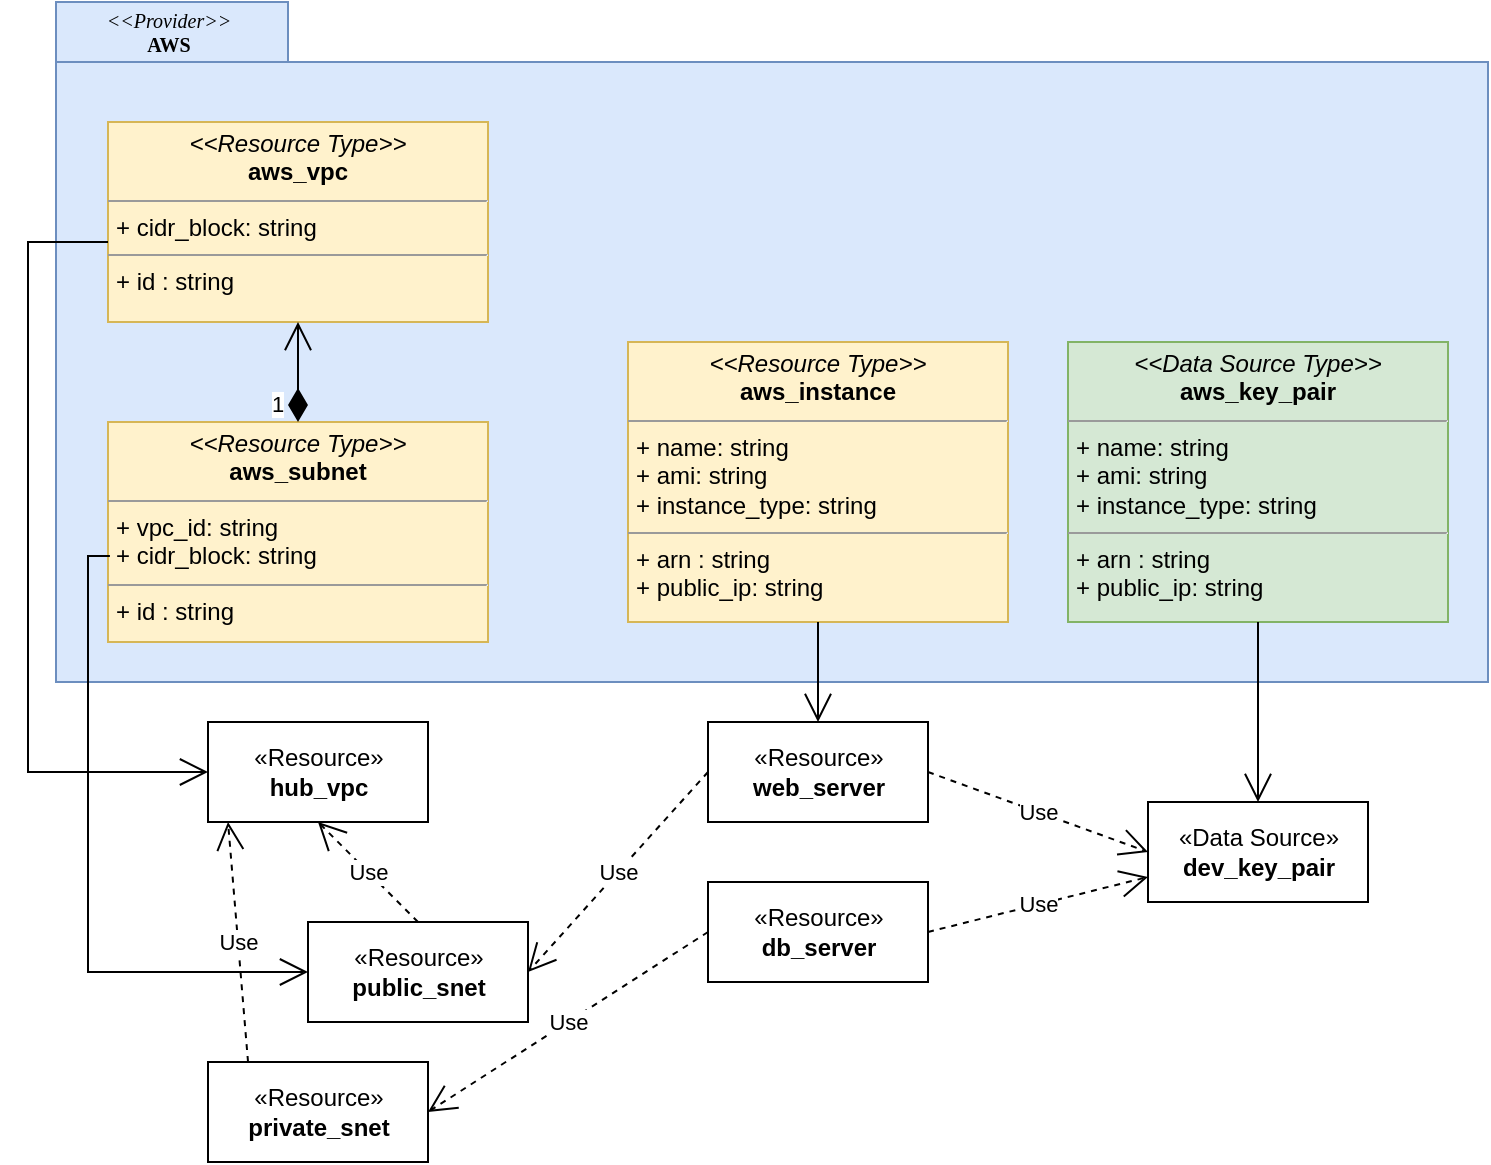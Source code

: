 <mxfile version="18.0.6" type="github" pages="5">
  <diagram name="HCL Entities" id="b5b7bab2-c9e2-2cf4-8b2a-24fd1a2a6d21">
    <mxGraphModel dx="1038" dy="570" grid="1" gridSize="10" guides="1" tooltips="1" connect="1" arrows="1" fold="1" page="1" pageScale="1" pageWidth="827" pageHeight="1169" background="none" math="0" shadow="0">
      <root>
        <mxCell id="0" />
        <mxCell id="1" parent="0" />
        <mxCell id="6e0c8c40b5770093-72" value="" style="shape=folder;fontStyle=1;spacingTop=10;tabWidth=116;tabHeight=30;tabPosition=left;html=1;rounded=0;shadow=0;comic=0;labelBackgroundColor=#eba50f;strokeWidth=1;fillColor=#dae8fc;fontFamily=Verdana;fontSize=10;align=center;strokeColor=#6c8ebf;" parent="1" vertex="1">
          <mxGeometry x="414" width="716" height="340" as="geometry" />
        </mxCell>
        <mxCell id="6e0c8c40b5770093-73" value="&lt;i&gt;&amp;lt;&amp;lt;Provider&amp;gt;&amp;gt;&lt;/i&gt;&lt;br&gt;&lt;b&gt;AWS&lt;/b&gt;" style="text;html=1;align=center;verticalAlign=top;spacingTop=-4;fontSize=10;fontFamily=Verdana" parent="1" vertex="1">
          <mxGeometry x="420" y="1" width="100" height="20" as="geometry" />
        </mxCell>
        <mxCell id="8DxuIP61aGuZQ9pdNn55-4" value="&lt;p style=&quot;margin:0px;margin-top:4px;text-align:center;&quot;&gt;&lt;i&gt;&amp;lt;&amp;lt;Resource Type&amp;gt;&amp;gt;&lt;/i&gt;&lt;br&gt;&lt;b&gt;aws_instance&lt;/b&gt;&lt;/p&gt;&lt;hr size=&quot;1&quot;&gt;&lt;p style=&quot;margin:0px;margin-left:4px;&quot;&gt;+ name: string&lt;br&gt;+ ami: string&lt;/p&gt;&lt;p style=&quot;margin:0px;margin-left:4px;&quot;&gt;+ instance_type: string&amp;nbsp;&lt;/p&gt;&lt;hr size=&quot;1&quot;&gt;&lt;p style=&quot;margin:0px;margin-left:4px;&quot;&gt;+ arn : string&lt;br&gt;+ public_ip: string&lt;/p&gt;" style="verticalAlign=top;align=left;overflow=fill;fontSize=12;fontFamily=Helvetica;html=1;fillColor=#fff2cc;strokeColor=#d6b656;" parent="1" vertex="1">
          <mxGeometry x="700" y="170" width="190" height="140" as="geometry" />
        </mxCell>
        <mxCell id="8DxuIP61aGuZQ9pdNn55-5" value="&lt;p style=&quot;margin:0px;margin-top:4px;text-align:center;&quot;&gt;&lt;i&gt;&amp;lt;&amp;lt;Resource Type&amp;gt;&amp;gt;&lt;/i&gt;&lt;br&gt;&lt;b&gt;aws_vpc&lt;/b&gt;&lt;/p&gt;&lt;hr size=&quot;1&quot;&gt;&lt;p style=&quot;margin:0px;margin-left:4px;&quot;&gt;+ cidr_block: string&lt;br&gt;&lt;/p&gt;&lt;hr size=&quot;1&quot;&gt;&lt;p style=&quot;margin:0px;margin-left:4px;&quot;&gt;+ id : string&lt;br&gt;&lt;/p&gt;" style="verticalAlign=top;align=left;overflow=fill;fontSize=12;fontFamily=Helvetica;html=1;fillColor=#fff2cc;strokeColor=#d6b656;" parent="1" vertex="1">
          <mxGeometry x="440" y="60" width="190" height="100" as="geometry" />
        </mxCell>
        <mxCell id="8DxuIP61aGuZQ9pdNn55-8" value="«Resource»&lt;br&gt;&lt;b&gt;web_server&lt;/b&gt;" style="html=1;" parent="1" vertex="1">
          <mxGeometry x="740" y="360" width="110" height="50" as="geometry" />
        </mxCell>
        <mxCell id="8DxuIP61aGuZQ9pdNn55-9" value="" style="endArrow=open;endFill=1;endSize=12;html=1;rounded=0;entryX=0.5;entryY=0;entryDx=0;entryDy=0;exitX=0.5;exitY=1;exitDx=0;exitDy=0;" parent="1" source="8DxuIP61aGuZQ9pdNn55-4" target="8DxuIP61aGuZQ9pdNn55-8" edge="1">
          <mxGeometry width="160" relative="1" as="geometry">
            <mxPoint x="540" y="500" as="sourcePoint" />
            <mxPoint x="700" y="500" as="targetPoint" />
          </mxGeometry>
        </mxCell>
        <mxCell id="8DxuIP61aGuZQ9pdNn55-10" value="&lt;p style=&quot;margin:0px;margin-top:4px;text-align:center;&quot;&gt;&lt;i&gt;&amp;lt;&amp;lt;Resource Type&amp;gt;&amp;gt;&lt;/i&gt;&lt;br&gt;&lt;b&gt;aws_subnet&lt;/b&gt;&lt;/p&gt;&lt;hr size=&quot;1&quot;&gt;&lt;p style=&quot;margin:0px;margin-left:4px;&quot;&gt;+ vpc_id: string&lt;br&gt;&lt;/p&gt;&lt;p style=&quot;margin:0px;margin-left:4px;&quot;&gt;+ cidr_block: string&lt;/p&gt;&lt;hr size=&quot;1&quot;&gt;&lt;p style=&quot;margin:0px;margin-left:4px;&quot;&gt;+ id : string&lt;br&gt;&lt;/p&gt;" style="verticalAlign=top;align=left;overflow=fill;fontSize=12;fontFamily=Helvetica;html=1;fillColor=#fff2cc;strokeColor=#d6b656;" parent="1" vertex="1">
          <mxGeometry x="440" y="210" width="190" height="110" as="geometry" />
        </mxCell>
        <mxCell id="8DxuIP61aGuZQ9pdNn55-12" value="«Resource»&lt;br&gt;&lt;b&gt;hub_vpc&lt;/b&gt;" style="html=1;" parent="1" vertex="1">
          <mxGeometry x="490" y="360" width="110" height="50" as="geometry" />
        </mxCell>
        <mxCell id="8DxuIP61aGuZQ9pdNn55-16" value="1" style="endArrow=open;html=1;endSize=12;startArrow=diamondThin;startSize=14;startFill=1;edgeStyle=orthogonalEdgeStyle;align=left;verticalAlign=bottom;rounded=0;" parent="1" source="8DxuIP61aGuZQ9pdNn55-10" target="8DxuIP61aGuZQ9pdNn55-5" edge="1">
          <mxGeometry x="-1" y="15" relative="1" as="geometry">
            <mxPoint x="350" y="200" as="sourcePoint" />
            <mxPoint x="510" y="200" as="targetPoint" />
            <mxPoint as="offset" />
          </mxGeometry>
        </mxCell>
        <mxCell id="8DxuIP61aGuZQ9pdNn55-17" value="«Resource»&lt;br&gt;&lt;b&gt;public_snet&lt;/b&gt;" style="html=1;" parent="1" vertex="1">
          <mxGeometry x="540" y="460" width="110" height="50" as="geometry" />
        </mxCell>
        <mxCell id="8DxuIP61aGuZQ9pdNn55-19" value="Use" style="endArrow=open;endSize=12;dashed=1;html=1;rounded=0;exitX=0.5;exitY=0;exitDx=0;exitDy=0;entryX=0.5;entryY=1;entryDx=0;entryDy=0;" parent="1" source="8DxuIP61aGuZQ9pdNn55-17" target="8DxuIP61aGuZQ9pdNn55-12" edge="1">
          <mxGeometry width="160" relative="1" as="geometry">
            <mxPoint x="540" y="460" as="sourcePoint" />
            <mxPoint x="700" y="460" as="targetPoint" />
          </mxGeometry>
        </mxCell>
        <mxCell id="8DxuIP61aGuZQ9pdNn55-20" value="" style="endArrow=open;endFill=1;endSize=12;html=1;rounded=0;entryX=0;entryY=0.5;entryDx=0;entryDy=0;exitX=0;exitY=0.6;exitDx=0;exitDy=0;exitPerimeter=0;edgeStyle=orthogonalEdgeStyle;" parent="1" source="8DxuIP61aGuZQ9pdNn55-5" target="8DxuIP61aGuZQ9pdNn55-12" edge="1">
          <mxGeometry width="160" relative="1" as="geometry">
            <mxPoint x="350" y="130" as="sourcePoint" />
            <mxPoint x="330" y="385" as="targetPoint" />
            <Array as="points">
              <mxPoint x="400" y="120" />
              <mxPoint x="400" y="385" />
            </Array>
          </mxGeometry>
        </mxCell>
        <mxCell id="8DxuIP61aGuZQ9pdNn55-21" value="" style="endArrow=open;endFill=1;endSize=12;html=1;rounded=0;entryX=0;entryY=0.5;entryDx=0;entryDy=0;exitX=0.005;exitY=0.609;exitDx=0;exitDy=0;exitPerimeter=0;edgeStyle=orthogonalEdgeStyle;" parent="1" source="8DxuIP61aGuZQ9pdNn55-10" target="8DxuIP61aGuZQ9pdNn55-17" edge="1">
          <mxGeometry width="160" relative="1" as="geometry">
            <mxPoint x="430" y="280" as="sourcePoint" />
            <mxPoint x="480" y="545" as="targetPoint" />
            <Array as="points">
              <mxPoint x="430" y="277" />
              <mxPoint x="430" y="485" />
            </Array>
          </mxGeometry>
        </mxCell>
        <mxCell id="8DxuIP61aGuZQ9pdNn55-22" value="Use" style="endArrow=open;endSize=12;dashed=1;html=1;rounded=0;exitX=0;exitY=0.5;exitDx=0;exitDy=0;entryX=1;entryY=0.5;entryDx=0;entryDy=0;" parent="1" source="8DxuIP61aGuZQ9pdNn55-8" target="8DxuIP61aGuZQ9pdNn55-17" edge="1">
          <mxGeometry width="160" relative="1" as="geometry">
            <mxPoint x="555" y="480" as="sourcePoint" />
            <mxPoint x="555" y="420" as="targetPoint" />
          </mxGeometry>
        </mxCell>
        <mxCell id="8DxuIP61aGuZQ9pdNn55-23" value="&lt;p style=&quot;margin:0px;margin-top:4px;text-align:center;&quot;&gt;&lt;i&gt;&amp;lt;&amp;lt;Data Source Type&amp;gt;&amp;gt;&lt;/i&gt;&lt;br&gt;&lt;b&gt;aws_key_pair&lt;/b&gt;&lt;/p&gt;&lt;hr size=&quot;1&quot;&gt;&lt;p style=&quot;margin:0px;margin-left:4px;&quot;&gt;+ name: string&lt;br&gt;+ ami: string&lt;/p&gt;&lt;p style=&quot;margin:0px;margin-left:4px;&quot;&gt;+ instance_type: string&amp;nbsp;&lt;/p&gt;&lt;hr size=&quot;1&quot;&gt;&lt;p style=&quot;margin:0px;margin-left:4px;&quot;&gt;+ arn : string&lt;br&gt;+ public_ip: string&lt;/p&gt;" style="verticalAlign=top;align=left;overflow=fill;fontSize=12;fontFamily=Helvetica;html=1;fillColor=#d5e8d4;strokeColor=#82b366;" parent="1" vertex="1">
          <mxGeometry x="920" y="170" width="190" height="140" as="geometry" />
        </mxCell>
        <mxCell id="8DxuIP61aGuZQ9pdNn55-25" value="«Resource»&lt;br&gt;&lt;b&gt;db_server&lt;/b&gt;" style="html=1;" parent="1" vertex="1">
          <mxGeometry x="740" y="440" width="110" height="50" as="geometry" />
        </mxCell>
        <mxCell id="8DxuIP61aGuZQ9pdNn55-26" value="«Resource»&lt;br&gt;&lt;b&gt;private_snet&lt;/b&gt;" style="html=1;" parent="1" vertex="1">
          <mxGeometry x="490" y="530" width="110" height="50" as="geometry" />
        </mxCell>
        <mxCell id="8DxuIP61aGuZQ9pdNn55-27" value="Use" style="endArrow=open;endSize=12;dashed=1;html=1;rounded=0;exitX=0;exitY=0.5;exitDx=0;exitDy=0;entryX=1;entryY=0.5;entryDx=0;entryDy=0;" parent="1" source="8DxuIP61aGuZQ9pdNn55-25" target="8DxuIP61aGuZQ9pdNn55-26" edge="1">
          <mxGeometry width="160" relative="1" as="geometry">
            <mxPoint x="750" y="395" as="sourcePoint" />
            <mxPoint x="610" y="491" as="targetPoint" />
          </mxGeometry>
        </mxCell>
        <mxCell id="8DxuIP61aGuZQ9pdNn55-28" value="«Data Source»&lt;br&gt;&lt;b&gt;dev_key_pair&lt;/b&gt;" style="html=1;" parent="1" vertex="1">
          <mxGeometry x="960" y="400" width="110" height="50" as="geometry" />
        </mxCell>
        <mxCell id="8DxuIP61aGuZQ9pdNn55-29" value="Use" style="endArrow=open;endSize=12;dashed=1;html=1;rounded=0;exitX=1;exitY=0.5;exitDx=0;exitDy=0;entryX=0;entryY=0.5;entryDx=0;entryDy=0;" parent="1" source="8DxuIP61aGuZQ9pdNn55-8" target="8DxuIP61aGuZQ9pdNn55-28" edge="1">
          <mxGeometry width="160" relative="1" as="geometry">
            <mxPoint x="750" y="395" as="sourcePoint" />
            <mxPoint x="610" y="491" as="targetPoint" />
          </mxGeometry>
        </mxCell>
        <mxCell id="8DxuIP61aGuZQ9pdNn55-30" value="Use" style="endArrow=open;endSize=12;dashed=1;html=1;rounded=0;exitX=1;exitY=0.5;exitDx=0;exitDy=0;entryX=0;entryY=0.75;entryDx=0;entryDy=0;" parent="1" source="8DxuIP61aGuZQ9pdNn55-25" target="8DxuIP61aGuZQ9pdNn55-28" edge="1">
          <mxGeometry width="160" relative="1" as="geometry">
            <mxPoint x="860" y="395" as="sourcePoint" />
            <mxPoint x="920" y="415" as="targetPoint" />
          </mxGeometry>
        </mxCell>
        <mxCell id="8DxuIP61aGuZQ9pdNn55-31" value="" style="endArrow=open;endFill=1;endSize=12;html=1;rounded=0;edgeStyle=orthogonalEdgeStyle;" parent="1" source="8DxuIP61aGuZQ9pdNn55-23" target="8DxuIP61aGuZQ9pdNn55-28" edge="1">
          <mxGeometry width="160" relative="1" as="geometry">
            <mxPoint x="805" y="320" as="sourcePoint" />
            <mxPoint x="805" y="370" as="targetPoint" />
          </mxGeometry>
        </mxCell>
        <mxCell id="z6bpftx_SuWEPvCPnCzu-2" value="Use" style="endArrow=open;endSize=12;dashed=1;html=1;rounded=0;exitX=0.182;exitY=0;exitDx=0;exitDy=0;entryX=0.091;entryY=1;entryDx=0;entryDy=0;exitPerimeter=0;entryPerimeter=0;" parent="1" source="8DxuIP61aGuZQ9pdNn55-26" target="8DxuIP61aGuZQ9pdNn55-12" edge="1">
          <mxGeometry width="160" relative="1" as="geometry">
            <mxPoint x="585" y="470" as="sourcePoint" />
            <mxPoint x="555" y="420" as="targetPoint" />
          </mxGeometry>
        </mxCell>
      </root>
    </mxGraphModel>
  </diagram>
  <diagram name="Modules" id="QUFZin0jfg3p181SHPkT">
    <mxGraphModel dx="794" dy="1103" grid="1" gridSize="10" guides="1" tooltips="1" connect="1" arrows="1" fold="1" page="1" pageScale="1" pageWidth="827" pageHeight="1169" background="none" math="0" shadow="0">
      <root>
        <mxCell id="kpqKArwGpgmmlpV2I83M-0" />
        <mxCell id="kpqKArwGpgmmlpV2I83M-1" parent="kpqKArwGpgmmlpV2I83M-0" />
        <mxCell id="kpqKArwGpgmmlpV2I83M-2" value="" style="shape=folder;fontStyle=1;spacingTop=10;tabWidth=116;tabHeight=30;tabPosition=left;html=1;rounded=0;shadow=0;comic=0;labelBackgroundColor=#eba50f;strokeWidth=1;fillColor=#dae8fc;fontFamily=Verdana;fontSize=10;align=center;strokeColor=#6c8ebf;" vertex="1" parent="kpqKArwGpgmmlpV2I83M-1">
          <mxGeometry x="470" y="311" width="626" height="439" as="geometry" />
        </mxCell>
        <mxCell id="kpqKArwGpgmmlpV2I83M-3" value="&lt;i&gt;&amp;lt;&amp;lt;Project&amp;gt;&amp;gt;&lt;/i&gt;&lt;br&gt;&lt;b&gt;MyWebSite&lt;/b&gt;" style="text;html=1;align=center;verticalAlign=top;spacingTop=-4;fontSize=10;fontFamily=Verdana" vertex="1" parent="kpqKArwGpgmmlpV2I83M-1">
          <mxGeometry x="480" y="311" width="100" height="20" as="geometry" />
        </mxCell>
        <mxCell id="kpqKArwGpgmmlpV2I83M-6" value="«Resource»&lt;br&gt;&lt;b&gt;web_server&lt;/b&gt;" style="html=1;" vertex="1" parent="kpqKArwGpgmmlpV2I83M-1">
          <mxGeometry x="740" y="360" width="110" height="50" as="geometry" />
        </mxCell>
        <mxCell id="kpqKArwGpgmmlpV2I83M-9" value="«Resource»&lt;br&gt;&lt;b&gt;hub_vpc&lt;/b&gt;" style="html=1;" vertex="1" parent="kpqKArwGpgmmlpV2I83M-1">
          <mxGeometry x="490" y="360" width="110" height="50" as="geometry" />
        </mxCell>
        <mxCell id="kpqKArwGpgmmlpV2I83M-11" value="«Resource»&lt;br&gt;&lt;b&gt;public_snet&lt;/b&gt;" style="html=1;" vertex="1" parent="kpqKArwGpgmmlpV2I83M-1">
          <mxGeometry x="550" y="475" width="110" height="50" as="geometry" />
        </mxCell>
        <mxCell id="kpqKArwGpgmmlpV2I83M-12" value="Use" style="endArrow=open;endSize=12;dashed=1;html=1;rounded=0;exitX=0.5;exitY=0;exitDx=0;exitDy=0;entryX=0.5;entryY=1;entryDx=0;entryDy=0;" edge="1" parent="kpqKArwGpgmmlpV2I83M-1" source="kpqKArwGpgmmlpV2I83M-11" target="kpqKArwGpgmmlpV2I83M-9">
          <mxGeometry width="160" relative="1" as="geometry">
            <mxPoint x="540" y="460" as="sourcePoint" />
            <mxPoint x="700" y="460" as="targetPoint" />
          </mxGeometry>
        </mxCell>
        <mxCell id="kpqKArwGpgmmlpV2I83M-15" value="Use" style="endArrow=open;endSize=12;dashed=1;html=1;rounded=0;exitX=0;exitY=0.5;exitDx=0;exitDy=0;entryX=1;entryY=0.5;entryDx=0;entryDy=0;" edge="1" parent="kpqKArwGpgmmlpV2I83M-1" source="kpqKArwGpgmmlpV2I83M-6" target="kpqKArwGpgmmlpV2I83M-11">
          <mxGeometry width="160" relative="1" as="geometry">
            <mxPoint x="555" y="480" as="sourcePoint" />
            <mxPoint x="555" y="420" as="targetPoint" />
          </mxGeometry>
        </mxCell>
        <mxCell id="kpqKArwGpgmmlpV2I83M-18" value="«Resource»&lt;br&gt;&lt;b&gt;private_snet&lt;/b&gt;" style="html=1;" vertex="1" parent="kpqKArwGpgmmlpV2I83M-1">
          <mxGeometry x="490" y="530" width="110" height="50" as="geometry" />
        </mxCell>
        <mxCell id="kpqKArwGpgmmlpV2I83M-20" value="«Data Source»&lt;br&gt;&lt;b&gt;dev_key_pair&lt;/b&gt;" style="html=1;" vertex="1" parent="kpqKArwGpgmmlpV2I83M-1">
          <mxGeometry x="960" y="400" width="110" height="50" as="geometry" />
        </mxCell>
        <mxCell id="kpqKArwGpgmmlpV2I83M-21" value="Use" style="endArrow=open;endSize=12;dashed=1;html=1;rounded=0;exitX=1;exitY=0.5;exitDx=0;exitDy=0;entryX=0;entryY=0.5;entryDx=0;entryDy=0;" edge="1" parent="kpqKArwGpgmmlpV2I83M-1" source="kpqKArwGpgmmlpV2I83M-6" target="kpqKArwGpgmmlpV2I83M-20">
          <mxGeometry width="160" relative="1" as="geometry">
            <mxPoint x="750" y="395" as="sourcePoint" />
            <mxPoint x="610" y="491" as="targetPoint" />
          </mxGeometry>
        </mxCell>
        <mxCell id="G2jCpDMWolXSEanHZluc-3" value="" style="group" vertex="1" connectable="0" parent="kpqKArwGpgmmlpV2I83M-1">
          <mxGeometry x="700" y="475" width="360" height="255" as="geometry" />
        </mxCell>
        <mxCell id="G2jCpDMWolXSEanHZluc-1" value="" style="shape=folder;fontStyle=1;spacingTop=10;tabWidth=116;tabHeight=30;tabPosition=left;html=1;rounded=0;shadow=0;comic=0;labelBackgroundColor=#eba50f;strokeWidth=1;fillColor=#b0e3e6;fontFamily=Verdana;fontSize=10;align=center;strokeColor=#0e8088;" vertex="1" parent="G2jCpDMWolXSEanHZluc-3">
          <mxGeometry width="360" height="255.0" as="geometry" />
        </mxCell>
        <mxCell id="G2jCpDMWolXSEanHZluc-2" value="&lt;i&gt;&amp;lt;&amp;lt;Module&amp;gt;&amp;gt;&lt;/i&gt;&lt;br&gt;&lt;b&gt;terraform-aws-rds&lt;/b&gt;" style="text;html=1;align=center;verticalAlign=top;spacingTop=-4;fontSize=10;fontFamily=Verdana" vertex="1" parent="G2jCpDMWolXSEanHZluc-3">
          <mxGeometry x="7.412" y="1.159" width="105.882" height="23.182" as="geometry" />
        </mxCell>
        <mxCell id="G2jCpDMWolXSEanHZluc-4" value="«Resource»&lt;br&gt;&lt;b&gt;random_password&lt;/b&gt;" style="html=1;" vertex="1" parent="G2jCpDMWolXSEanHZluc-3">
          <mxGeometry x="20" y="45" width="130" height="50" as="geometry" />
        </mxCell>
        <mxCell id="G2jCpDMWolXSEanHZluc-5" value="«Resource»&lt;br&gt;&lt;b&gt;aws_db_instance_automated_backups_replication&lt;/b&gt;" style="html=1;" vertex="1" parent="G2jCpDMWolXSEanHZluc-3">
          <mxGeometry x="20" y="185" width="320" height="50" as="geometry" />
        </mxCell>
        <mxCell id="G2jCpDMWolXSEanHZluc-6" value="«Resource»&lt;br&gt;&lt;b&gt;aws_db_instance&lt;/b&gt;" style="html=1;" vertex="1" parent="G2jCpDMWolXSEanHZluc-3">
          <mxGeometry x="195" y="45" width="130" height="50" as="geometry" />
        </mxCell>
        <mxCell id="G2jCpDMWolXSEanHZluc-7" value="«Resource»&lt;br&gt;&lt;b&gt;aws_db_instance&lt;/b&gt;" style="html=1;" vertex="1" parent="G2jCpDMWolXSEanHZluc-3">
          <mxGeometry x="20" y="115" width="130" height="50" as="geometry" />
        </mxCell>
        <mxCell id="G2jCpDMWolXSEanHZluc-8" value="«Resource»&lt;br&gt;&lt;b&gt;aws_cloudwatch_log_group&lt;/b&gt;" style="html=1;" vertex="1" parent="G2jCpDMWolXSEanHZluc-3">
          <mxGeometry x="160" y="115" width="180" height="50" as="geometry" />
        </mxCell>
        <mxCell id="OmeGJDxW2ZTBOuYBBtr7-0" value="Use" style="endArrow=open;endSize=12;dashed=1;html=1;rounded=0;exitX=0.418;exitY=-0.02;exitDx=0;exitDy=0;entryX=0.25;entryY=1;entryDx=0;entryDy=0;exitPerimeter=0;" edge="1" parent="kpqKArwGpgmmlpV2I83M-1" source="kpqKArwGpgmmlpV2I83M-18" target="kpqKArwGpgmmlpV2I83M-9">
          <mxGeometry width="160" relative="1" as="geometry">
            <mxPoint x="615" y="470" as="sourcePoint" />
            <mxPoint x="555" y="420" as="targetPoint" />
          </mxGeometry>
        </mxCell>
        <mxCell id="OmeGJDxW2ZTBOuYBBtr7-1" value="Use" style="endArrow=open;endSize=12;dashed=1;html=1;rounded=0;exitX=0;exitY=0;exitDx=0;exitDy=86.25;entryX=1;entryY=0.5;entryDx=0;entryDy=0;exitPerimeter=0;" edge="1" parent="kpqKArwGpgmmlpV2I83M-1" source="G2jCpDMWolXSEanHZluc-1" target="kpqKArwGpgmmlpV2I83M-18">
          <mxGeometry width="160" relative="1" as="geometry">
            <mxPoint x="545.98" y="539" as="sourcePoint" />
            <mxPoint x="527.5" y="420" as="targetPoint" />
          </mxGeometry>
        </mxCell>
      </root>
    </mxGraphModel>
  </diagram>
  <diagram name="Variables" id="PYUVn-7r_9LVy71nzg65">
    <mxGraphModel dx="794" dy="1103" grid="1" gridSize="10" guides="1" tooltips="1" connect="1" arrows="1" fold="1" page="1" pageScale="1" pageWidth="827" pageHeight="1169" background="none" math="0" shadow="0">
      <root>
        <mxCell id="xrWXNSWufijS8HOdYX6p-0" />
        <mxCell id="xrWXNSWufijS8HOdYX6p-1" parent="xrWXNSWufijS8HOdYX6p-0" />
        <mxCell id="xrWXNSWufijS8HOdYX6p-2" value="" style="shape=folder;fontStyle=1;spacingTop=10;tabWidth=116;tabHeight=30;tabPosition=left;html=1;rounded=0;shadow=0;comic=0;labelBackgroundColor=#eba50f;strokeWidth=1;fillColor=#dae8fc;fontFamily=Verdana;fontSize=10;align=center;strokeColor=#6c8ebf;" vertex="1" parent="xrWXNSWufijS8HOdYX6p-1">
          <mxGeometry x="470" y="311" width="626" height="439" as="geometry" />
        </mxCell>
        <mxCell id="xrWXNSWufijS8HOdYX6p-3" value="&lt;i&gt;&amp;lt;&amp;lt;Project&amp;gt;&amp;gt;&lt;/i&gt;&lt;br&gt;&lt;b&gt;MyWebSite&lt;/b&gt;" style="text;html=1;align=center;verticalAlign=top;spacingTop=-4;fontSize=10;fontFamily=Verdana" vertex="1" parent="xrWXNSWufijS8HOdYX6p-1">
          <mxGeometry x="480" y="311" width="100" height="20" as="geometry" />
        </mxCell>
        <mxCell id="xrWXNSWufijS8HOdYX6p-5" value="«Variable»&lt;br&gt;&lt;b&gt;vpc_cidr&lt;/b&gt;" style="html=1;" vertex="1" parent="xrWXNSWufijS8HOdYX6p-1">
          <mxGeometry x="493" y="360" width="110" height="50" as="geometry" />
        </mxCell>
        <mxCell id="xrWXNSWufijS8HOdYX6p-12" value="" style="group" vertex="1" connectable="0" parent="xrWXNSWufijS8HOdYX6p-1">
          <mxGeometry x="630" y="530" width="430" height="200" as="geometry" />
        </mxCell>
        <mxCell id="xrWXNSWufijS8HOdYX6p-13" value="" style="shape=folder;fontStyle=1;spacingTop=10;tabWidth=116;tabHeight=30;tabPosition=left;html=1;rounded=0;shadow=0;comic=0;labelBackgroundColor=#eba50f;strokeWidth=1;fillColor=#b0e3e6;fontFamily=Verdana;fontSize=10;align=center;strokeColor=#0e8088;" vertex="1" parent="xrWXNSWufijS8HOdYX6p-12">
          <mxGeometry width="430.0" height="200.0" as="geometry" />
        </mxCell>
        <mxCell id="xrWXNSWufijS8HOdYX6p-14" value="&lt;i&gt;&amp;lt;&amp;lt;Module&amp;gt;&amp;gt;&lt;/i&gt;&lt;br&gt;&lt;b&gt;rds&lt;/b&gt;" style="text;html=1;align=center;verticalAlign=top;spacingTop=-4;fontSize=10;fontFamily=Verdana" vertex="1" parent="xrWXNSWufijS8HOdYX6p-12">
          <mxGeometry x="8.853" y="0.909" width="126.471" height="18.182" as="geometry" />
        </mxCell>
        <mxCell id="y1Tc1fugKUGstQnqkb0p-3" value="«Variable»&lt;br&gt;&lt;b&gt;db_name&lt;/b&gt;" style="html=1;" vertex="1" parent="xrWXNSWufijS8HOdYX6p-12">
          <mxGeometry x="71.36" y="55" width="86.13" height="50" as="geometry" />
        </mxCell>
        <mxCell id="y1Tc1fugKUGstQnqkb0p-4" value="«Variable»&lt;br&gt;&lt;b&gt;cloudwatch_log_group_retention&lt;/b&gt;" style="html=1;" vertex="1" parent="xrWXNSWufijS8HOdYX6p-12">
          <mxGeometry x="8.85" y="115" width="211.15" height="50" as="geometry" />
        </mxCell>
        <mxCell id="y1Tc1fugKUGstQnqkb0p-5" value="«Output»&lt;br&gt;&lt;b&gt;db_instance_address&lt;/b&gt;" style="html=1;" vertex="1" parent="xrWXNSWufijS8HOdYX6p-12">
          <mxGeometry x="270" y="140" width="132.9" height="50" as="geometry" />
        </mxCell>
        <mxCell id="y1Tc1fugKUGstQnqkb0p-7" value="«Output»&lt;br&gt;&lt;b&gt;db_instance_password&lt;/b&gt;" style="html=1;" vertex="1" parent="xrWXNSWufijS8HOdYX6p-12">
          <mxGeometry x="260" y="75" width="152.9" height="50" as="geometry" />
        </mxCell>
        <mxCell id="9sfp2dPeC_DNYbzhoHgx-0" value="«Variable»&lt;br&gt;&lt;b&gt;public_hostname&lt;/b&gt;" style="html=1;" vertex="1" parent="xrWXNSWufijS8HOdYX6p-1">
          <mxGeometry x="493" y="420" width="110" height="50" as="geometry" />
        </mxCell>
        <mxCell id="9sfp2dPeC_DNYbzhoHgx-1" value="«Variable»&lt;br&gt;&lt;b&gt;web_instance_type&lt;/b&gt;" style="html=1;" vertex="1" parent="xrWXNSWufijS8HOdYX6p-1">
          <mxGeometry x="490" y="480" width="120" height="50" as="geometry" />
        </mxCell>
        <mxCell id="y1Tc1fugKUGstQnqkb0p-0" value="«Local»&lt;br&gt;&lt;b&gt;public_subnet_cidr&lt;/b&gt;" style="html=1;" vertex="1" parent="xrWXNSWufijS8HOdYX6p-1">
          <mxGeometry x="720" y="360" width="140" height="50" as="geometry" />
        </mxCell>
        <mxCell id="y1Tc1fugKUGstQnqkb0p-1" value="«Local»&lt;br&gt;&lt;b&gt;private_subnet_cidr&lt;/b&gt;" style="html=1;" vertex="1" parent="xrWXNSWufijS8HOdYX6p-1">
          <mxGeometry x="720" y="420" width="140" height="50" as="geometry" />
        </mxCell>
        <mxCell id="y1Tc1fugKUGstQnqkb0p-2" value="«Output»&lt;br&gt;&lt;b&gt;public_ip&lt;/b&gt;" style="html=1;" vertex="1" parent="xrWXNSWufijS8HOdYX6p-1">
          <mxGeometry x="940" y="360" width="140" height="50" as="geometry" />
        </mxCell>
      </root>
    </mxGraphModel>
  </diagram>
  <diagram id="ipPcP35AByx7vGIGvUXA" name="AWS IaaS">
    <mxGraphModel dx="1038" dy="570" grid="1" gridSize="10" guides="1" tooltips="1" connect="1" arrows="1" fold="1" page="1" pageScale="1" pageWidth="850" pageHeight="1100" math="0" shadow="0">
      <root>
        <mxCell id="0" />
        <mxCell id="1" parent="0" />
        <mxCell id="-Emf8tSWSK7opu32MAOs-7" value="Region us-west-1" style="points=[[0,0],[0.25,0],[0.5,0],[0.75,0],[1,0],[1,0.25],[1,0.5],[1,0.75],[1,1],[0.75,1],[0.5,1],[0.25,1],[0,1],[0,0.75],[0,0.5],[0,0.25]];outlineConnect=0;gradientColor=none;html=1;whiteSpace=wrap;fontSize=12;fontStyle=0;container=1;pointerEvents=0;collapsible=0;recursiveResize=0;shape=mxgraph.aws4.group;grIcon=mxgraph.aws4.group_region;strokeColor=#147EBA;fillColor=none;verticalAlign=top;align=left;spacingLeft=30;fontColor=#147EBA;dashed=1;" parent="1" vertex="1">
          <mxGeometry x="70" y="190" width="570" height="680" as="geometry" />
        </mxCell>
        <mxCell id="-Emf8tSWSK7opu32MAOs-9" value="VPC" style="points=[[0,0],[0.25,0],[0.5,0],[0.75,0],[1,0],[1,0.25],[1,0.5],[1,0.75],[1,1],[0.75,1],[0.5,1],[0.25,1],[0,1],[0,0.75],[0,0.5],[0,0.25]];outlineConnect=0;gradientColor=none;html=1;whiteSpace=wrap;fontSize=12;fontStyle=0;container=1;pointerEvents=0;collapsible=0;recursiveResize=0;shape=mxgraph.aws4.group;grIcon=mxgraph.aws4.group_vpc;strokeColor=#248814;fillColor=none;verticalAlign=top;align=left;spacingLeft=30;fontColor=#AAB7B8;dashed=0;" parent="1" vertex="1">
          <mxGeometry x="120" y="230" width="490" height="600" as="geometry" />
        </mxCell>
        <mxCell id="-Emf8tSWSK7opu32MAOs-10" value="Availability Zone&#xa;us-west-3a" style="fillColor=none;strokeColor=#147EBA;dashed=1;verticalAlign=top;fontStyle=0;fontColor=#147EBA;" parent="-Emf8tSWSK7opu32MAOs-9" vertex="1">
          <mxGeometry x="267" y="180" width="190" height="300" as="geometry" />
        </mxCell>
        <mxCell id="-Emf8tSWSK7opu32MAOs-11" value="Public subnet" style="points=[[0,0],[0.25,0],[0.5,0],[0.75,0],[1,0],[1,0.25],[1,0.5],[1,0.75],[1,1],[0.75,1],[0.5,1],[0.25,1],[0,1],[0,0.75],[0,0.5],[0,0.25]];outlineConnect=0;gradientColor=none;html=1;whiteSpace=wrap;fontSize=12;fontStyle=0;container=1;pointerEvents=0;collapsible=0;recursiveResize=0;shape=mxgraph.aws4.group;grIcon=mxgraph.aws4.group_security_group;grStroke=0;strokeColor=#248814;fillColor=#E9F3E6;verticalAlign=top;align=left;spacingLeft=30;fontColor=#248814;dashed=0;" parent="-Emf8tSWSK7opu32MAOs-9" vertex="1">
          <mxGeometry x="303" y="250" width="130" height="200" as="geometry" />
        </mxCell>
        <mxCell id="-Emf8tSWSK7opu32MAOs-3" value="internet gateway" style="sketch=0;outlineConnect=0;fontColor=#232F3E;gradientColor=none;fillColor=#4D27AA;strokeColor=none;dashed=0;verticalLabelPosition=bottom;verticalAlign=top;align=center;html=1;fontSize=12;fontStyle=0;aspect=fixed;pointerEvents=1;shape=mxgraph.aws4.internet_gateway;" parent="-Emf8tSWSK7opu32MAOs-9" vertex="1">
          <mxGeometry x="216" y="-20" width="78" height="78" as="geometry" />
        </mxCell>
        <mxCell id="-Emf8tSWSK7opu32MAOs-8" value="Availability Zone&#xa;us-west-1a" style="fillColor=none;strokeColor=#147EBA;dashed=1;verticalAlign=top;fontStyle=0;fontColor=#147EBA;" parent="-Emf8tSWSK7opu32MAOs-9" vertex="1">
          <mxGeometry x="53" y="180" width="190" height="300" as="geometry" />
        </mxCell>
        <mxCell id="-Emf8tSWSK7opu32MAOs-6" value="Public subnet" style="points=[[0,0],[0.25,0],[0.5,0],[0.75,0],[1,0],[1,0.25],[1,0.5],[1,0.75],[1,1],[0.75,1],[0.5,1],[0.25,1],[0,1],[0,0.75],[0,0.5],[0,0.25]];outlineConnect=0;gradientColor=none;html=1;whiteSpace=wrap;fontSize=12;fontStyle=0;container=1;pointerEvents=0;collapsible=0;recursiveResize=0;shape=mxgraph.aws4.group;grIcon=mxgraph.aws4.group_security_group;grStroke=0;strokeColor=#248814;fillColor=#E9F3E6;verticalAlign=top;align=left;spacingLeft=30;fontColor=#248814;dashed=0;" parent="-Emf8tSWSK7opu32MAOs-9" vertex="1">
          <mxGeometry x="83" y="250" width="127" height="200" as="geometry" />
        </mxCell>
        <mxCell id="-Emf8tSWSK7opu32MAOs-1" value="server1" style="sketch=0;points=[[0,0,0],[0.25,0,0],[0.5,0,0],[0.75,0,0],[1,0,0],[0,1,0],[0.25,1,0],[0.5,1,0],[0.75,1,0],[1,1,0],[0,0.25,0],[0,0.5,0],[0,0.75,0],[1,0.25,0],[1,0.5,0],[1,0.75,0]];outlineConnect=0;fontColor=#232F3E;gradientColor=#F78E04;gradientDirection=north;fillColor=#D05C17;strokeColor=#ffffff;dashed=0;verticalLabelPosition=bottom;verticalAlign=top;align=center;html=1;fontSize=12;fontStyle=0;aspect=fixed;shape=mxgraph.aws4.resourceIcon;resIcon=mxgraph.aws4.ec2;" parent="-Emf8tSWSK7opu32MAOs-6" vertex="1">
          <mxGeometry x="24" y="50" width="78" height="78" as="geometry" />
        </mxCell>
        <mxCell id="-Emf8tSWSK7opu32MAOs-12" value="server2" style="sketch=0;points=[[0,0,0],[0.25,0,0],[0.5,0,0],[0.75,0,0],[1,0,0],[0,1,0],[0.25,1,0],[0.5,1,0],[0.75,1,0],[1,1,0],[0,0.25,0],[0,0.5,0],[0,0.75,0],[1,0.25,0],[1,0.5,0],[1,0.75,0]];outlineConnect=0;fontColor=#232F3E;gradientColor=#F78E04;gradientDirection=north;fillColor=#D05C17;strokeColor=#ffffff;dashed=0;verticalLabelPosition=bottom;verticalAlign=top;align=center;html=1;fontSize=12;fontStyle=0;aspect=fixed;shape=mxgraph.aws4.resourceIcon;resIcon=mxgraph.aws4.ec2;" parent="-Emf8tSWSK7opu32MAOs-9" vertex="1">
          <mxGeometry x="329" y="300" width="78" height="78" as="geometry" />
        </mxCell>
        <mxCell id="-Emf8tSWSK7opu32MAOs-15" style="rounded=0;orthogonalLoop=1;jettySize=auto;html=1;endArrow=none;endFill=0;dashed=1;" parent="-Emf8tSWSK7opu32MAOs-9" source="-Emf8tSWSK7opu32MAOs-14" target="-Emf8tSWSK7opu32MAOs-11" edge="1">
          <mxGeometry relative="1" as="geometry" />
        </mxCell>
        <mxCell id="-Emf8tSWSK7opu32MAOs-16" style="edgeStyle=none;rounded=0;orthogonalLoop=1;jettySize=auto;html=1;dashed=1;endArrow=none;endFill=0;" parent="-Emf8tSWSK7opu32MAOs-9" source="-Emf8tSWSK7opu32MAOs-14" target="-Emf8tSWSK7opu32MAOs-6" edge="1">
          <mxGeometry relative="1" as="geometry" />
        </mxCell>
        <mxCell id="-Emf8tSWSK7opu32MAOs-14" value="route table" style="sketch=0;outlineConnect=0;fontColor=#232F3E;gradientColor=none;fillColor=#4D27AA;strokeColor=none;dashed=0;verticalLabelPosition=bottom;verticalAlign=top;align=center;html=1;fontSize=12;fontStyle=0;aspect=fixed;pointerEvents=1;shape=mxgraph.aws4.route_table;" parent="-Emf8tSWSK7opu32MAOs-9" vertex="1">
          <mxGeometry x="216" y="490" width="78" height="76" as="geometry" />
        </mxCell>
        <mxCell id="-Emf8tSWSK7opu32MAOs-19" style="edgeStyle=none;rounded=0;orthogonalLoop=1;jettySize=auto;html=1;dashed=1;endArrow=none;endFill=0;" parent="-Emf8tSWSK7opu32MAOs-9" source="-Emf8tSWSK7opu32MAOs-5" target="-Emf8tSWSK7opu32MAOs-1" edge="1">
          <mxGeometry relative="1" as="geometry" />
        </mxCell>
        <mxCell id="-Emf8tSWSK7opu32MAOs-20" style="edgeStyle=none;rounded=0;orthogonalLoop=1;jettySize=auto;html=1;dashed=1;endArrow=none;endFill=0;" parent="-Emf8tSWSK7opu32MAOs-9" source="-Emf8tSWSK7opu32MAOs-5" target="-Emf8tSWSK7opu32MAOs-12" edge="1">
          <mxGeometry relative="1" as="geometry" />
        </mxCell>
        <mxCell id="-Emf8tSWSK7opu32MAOs-5" value="" style="sketch=0;outlineConnect=0;fontColor=#232F3E;gradientColor=none;fillColor=#4D27AA;strokeColor=none;dashed=0;verticalLabelPosition=bottom;verticalAlign=top;align=center;html=1;fontSize=12;fontStyle=0;aspect=fixed;pointerEvents=1;shape=mxgraph.aws4.application_load_balancer;" parent="-Emf8tSWSK7opu32MAOs-9" vertex="1">
          <mxGeometry x="216" y="102" width="78" height="78" as="geometry" />
        </mxCell>
      </root>
    </mxGraphModel>
  </diagram>
  <diagram name="Jenkins" id="-UIZ7lPI3t7j3H5aX6VV">
    <mxGraphModel dx="1038" dy="570" grid="1" gridSize="10" guides="1" tooltips="1" connect="1" arrows="1" fold="1" page="1" pageScale="1" pageWidth="850" pageHeight="1100" math="0" shadow="0">
      <root>
        <mxCell id="zeCfwcNcxwWv2EAUOY0I-0" />
        <mxCell id="zeCfwcNcxwWv2EAUOY0I-1" parent="zeCfwcNcxwWv2EAUOY0I-0" />
        <mxCell id="hxAKSug00ec5mAVM0QNB-0" value="Jenkins&lt;br&gt;Master" style="aspect=fixed;perimeter=ellipsePerimeter;html=1;align=center;shadow=0;dashed=0;spacingTop=3;image;image=img/lib/active_directory/web_server.svg;" vertex="1" parent="zeCfwcNcxwWv2EAUOY0I-1">
          <mxGeometry x="270" y="410" width="40" height="50" as="geometry" />
        </mxCell>
        <mxCell id="hxAKSug00ec5mAVM0QNB-6" style="edgeStyle=orthogonalEdgeStyle;rounded=0;orthogonalLoop=1;jettySize=auto;html=1;" edge="1" parent="zeCfwcNcxwWv2EAUOY0I-1" source="hxAKSug00ec5mAVM0QNB-2" target="hxAKSug00ec5mAVM0QNB-3">
          <mxGeometry relative="1" as="geometry" />
        </mxCell>
        <mxCell id="hxAKSug00ec5mAVM0QNB-7" style="edgeStyle=orthogonalEdgeStyle;rounded=0;orthogonalLoop=1;jettySize=auto;html=1;entryX=0;entryY=0.5;entryDx=0;entryDy=0;" edge="1" parent="zeCfwcNcxwWv2EAUOY0I-1" source="hxAKSug00ec5mAVM0QNB-2" target="hxAKSug00ec5mAVM0QNB-4">
          <mxGeometry relative="1" as="geometry" />
        </mxCell>
        <mxCell id="hxAKSug00ec5mAVM0QNB-2" value="Jenkins&lt;br&gt;Master" style="aspect=fixed;perimeter=ellipsePerimeter;html=1;align=center;shadow=0;dashed=0;spacingTop=3;image;image=img/lib/active_directory/web_server.svg;" vertex="1" parent="zeCfwcNcxwWv2EAUOY0I-1">
          <mxGeometry x="270" y="550" width="40" height="50" as="geometry" />
        </mxCell>
        <mxCell id="hxAKSug00ec5mAVM0QNB-3" value="Worker" style="aspect=fixed;perimeter=ellipsePerimeter;html=1;align=center;shadow=0;dashed=0;spacingTop=3;image;image=img/lib/active_directory/generic_server.svg;" vertex="1" parent="zeCfwcNcxwWv2EAUOY0I-1">
          <mxGeometry x="380" y="520" width="28.0" height="50" as="geometry" />
        </mxCell>
        <mxCell id="hxAKSug00ec5mAVM0QNB-4" value="Worker" style="aspect=fixed;perimeter=ellipsePerimeter;html=1;align=center;shadow=0;dashed=0;spacingTop=3;image;image=img/lib/active_directory/generic_server.svg;" vertex="1" parent="zeCfwcNcxwWv2EAUOY0I-1">
          <mxGeometry x="380" y="600" width="28.0" height="50" as="geometry" />
        </mxCell>
        <mxCell id="hxAKSug00ec5mAVM0QNB-10" style="edgeStyle=orthogonalEdgeStyle;rounded=0;orthogonalLoop=1;jettySize=auto;html=1;" edge="1" parent="zeCfwcNcxwWv2EAUOY0I-1" source="hxAKSug00ec5mAVM0QNB-8" target="hxAKSug00ec5mAVM0QNB-9">
          <mxGeometry relative="1" as="geometry" />
        </mxCell>
        <mxCell id="hxAKSug00ec5mAVM0QNB-8" value="Jenkins&lt;br&gt;Master" style="aspect=fixed;perimeter=ellipsePerimeter;html=1;align=center;shadow=0;dashed=0;spacingTop=3;image;image=img/lib/active_directory/web_server.svg;" vertex="1" parent="zeCfwcNcxwWv2EAUOY0I-1">
          <mxGeometry x="280" y="690" width="40" height="50" as="geometry" />
        </mxCell>
        <mxCell id="hxAKSug00ec5mAVM0QNB-9" value="Pool" style="aspect=fixed;perimeter=ellipsePerimeter;html=1;align=center;shadow=0;dashed=0;spacingTop=3;image;image=img/lib/active_directory/server_farm.svg;" vertex="1" parent="zeCfwcNcxwWv2EAUOY0I-1">
          <mxGeometry x="369" y="690" width="50" height="50" as="geometry" />
        </mxCell>
      </root>
    </mxGraphModel>
  </diagram>
</mxfile>
